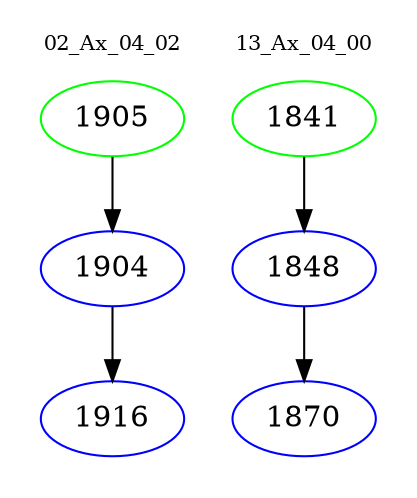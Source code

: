digraph{
subgraph cluster_0 {
color = white
label = "02_Ax_04_02";
fontsize=10;
T0_1905 [label="1905", color="green"]
T0_1905 -> T0_1904 [color="black"]
T0_1904 [label="1904", color="blue"]
T0_1904 -> T0_1916 [color="black"]
T0_1916 [label="1916", color="blue"]
}
subgraph cluster_1 {
color = white
label = "13_Ax_04_00";
fontsize=10;
T1_1841 [label="1841", color="green"]
T1_1841 -> T1_1848 [color="black"]
T1_1848 [label="1848", color="blue"]
T1_1848 -> T1_1870 [color="black"]
T1_1870 [label="1870", color="blue"]
}
}
